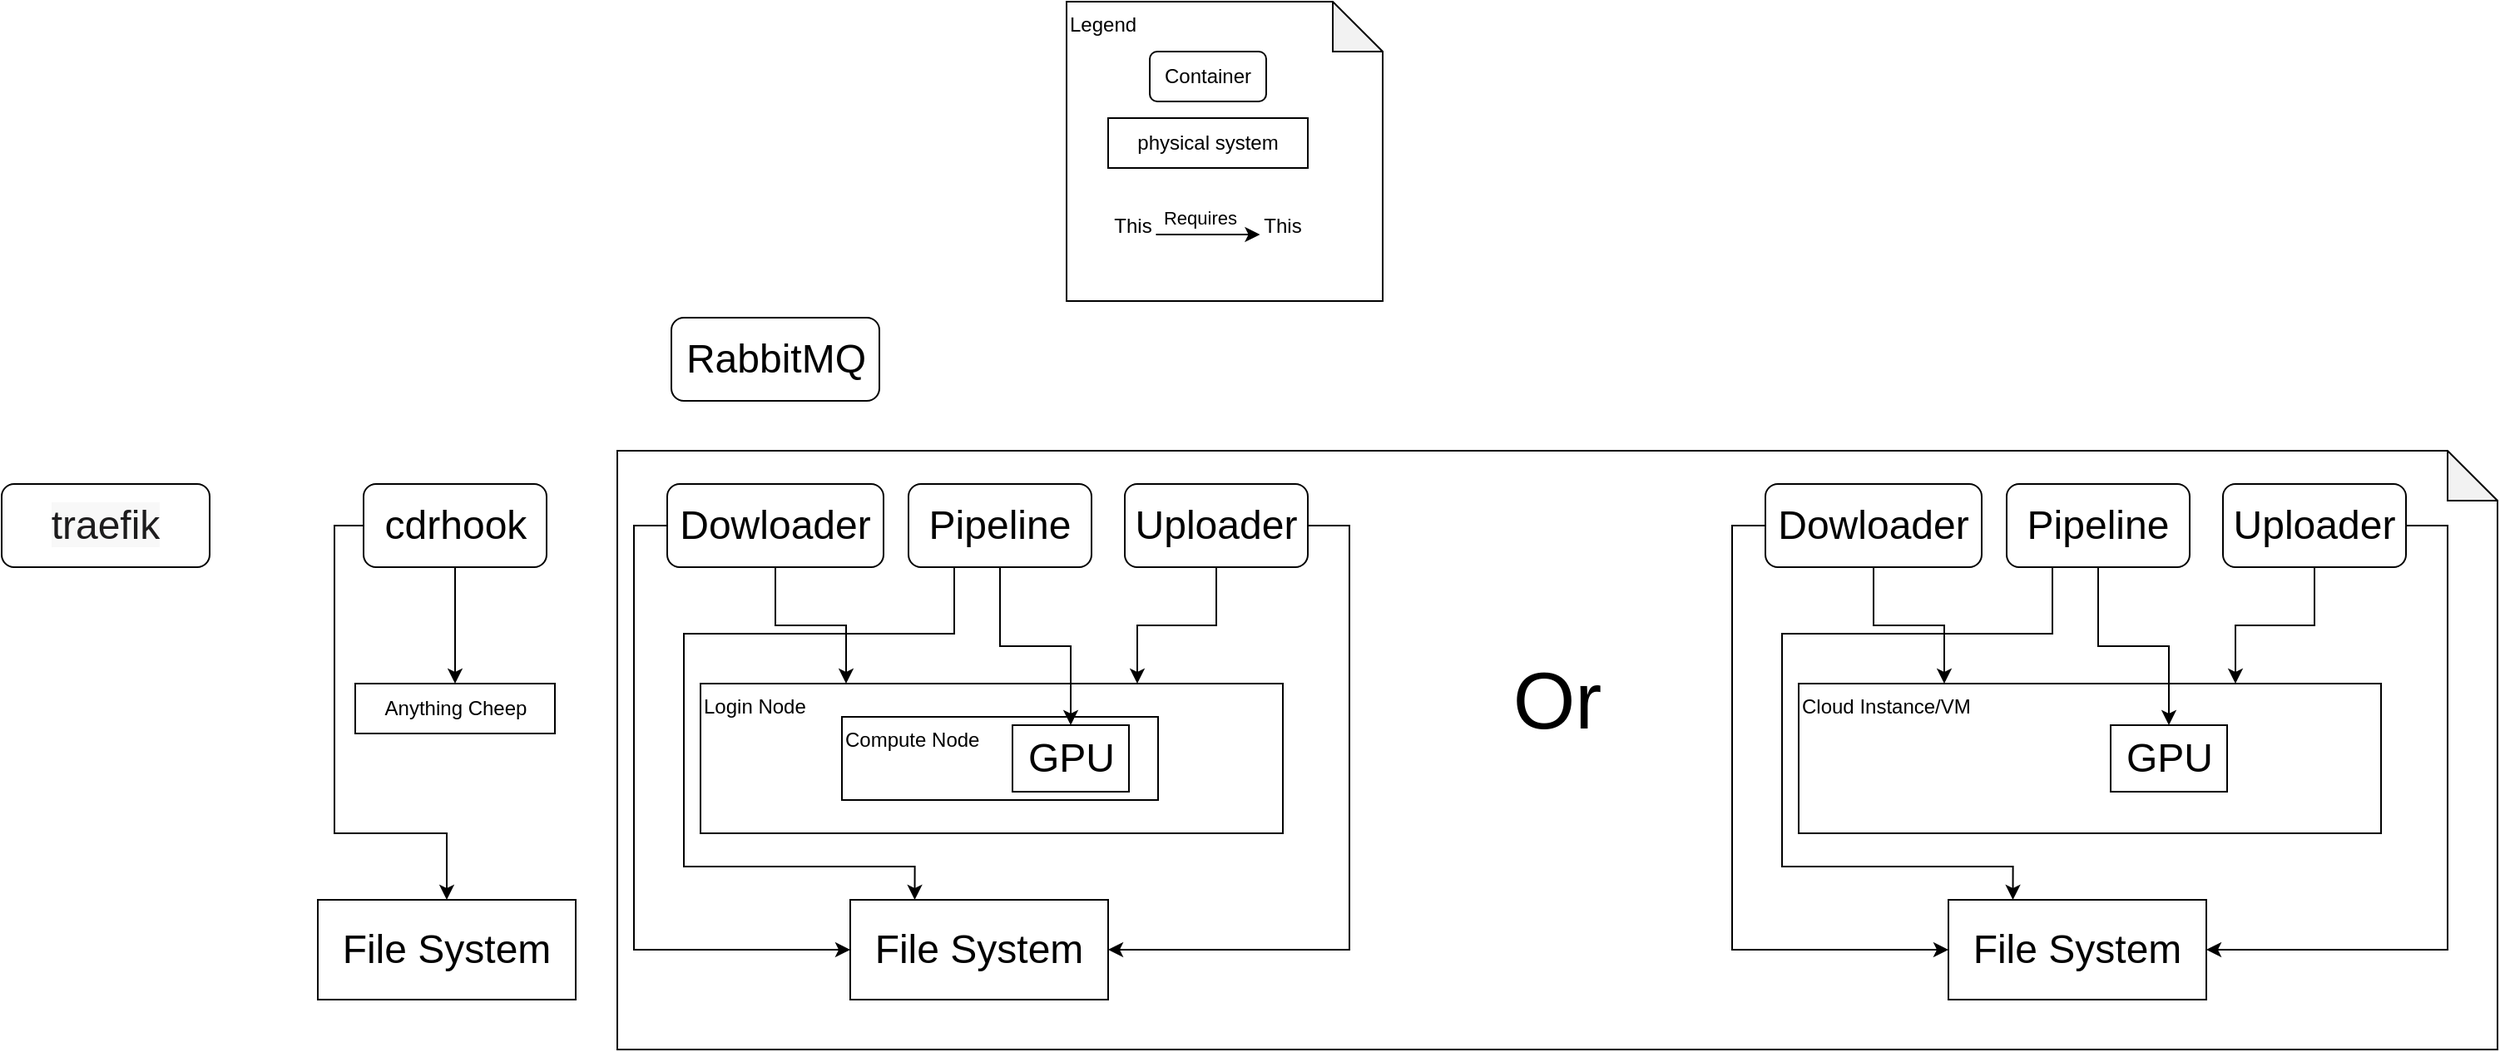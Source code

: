 <mxfile version="24.6.4" type="device">
  <diagram name="Page-1" id="JVnw2FR67qBZjyqMYff8">
    <mxGraphModel dx="1512" dy="826" grid="1" gridSize="10" guides="1" tooltips="1" connect="1" arrows="1" fold="1" page="1" pageScale="1" pageWidth="850" pageHeight="1100" math="0" shadow="0">
      <root>
        <mxCell id="0" />
        <mxCell id="1" parent="0" />
        <mxCell id="Kxtw-JTkK95rBpkAI2wY-21" value="" style="shape=note;whiteSpace=wrap;html=1;backgroundOutline=1;darkOpacity=0.05;" vertex="1" parent="1">
          <mxGeometry x="380" y="280" width="1130" height="360" as="geometry" />
        </mxCell>
        <mxCell id="lyeMticQFeOR1YeAm27Y-25" value="Legend" style="shape=note;whiteSpace=wrap;html=1;backgroundOutline=1;darkOpacity=0.05;align=left;verticalAlign=top;" parent="1" vertex="1">
          <mxGeometry x="650" y="10" width="190" height="180" as="geometry" />
        </mxCell>
        <mxCell id="lyeMticQFeOR1YeAm27Y-20" style="edgeStyle=orthogonalEdgeStyle;rounded=0;orthogonalLoop=1;jettySize=auto;html=1;entryX=0.5;entryY=0;entryDx=0;entryDy=0;" parent="1" source="lyeMticQFeOR1YeAm27Y-1" target="lyeMticQFeOR1YeAm27Y-7" edge="1">
          <mxGeometry relative="1" as="geometry">
            <Array as="points">
              <mxPoint x="210" y="325" />
              <mxPoint x="210" y="510" />
              <mxPoint x="278" y="510" />
            </Array>
          </mxGeometry>
        </mxCell>
        <mxCell id="Kxtw-JTkK95rBpkAI2wY-6" style="edgeStyle=orthogonalEdgeStyle;rounded=0;orthogonalLoop=1;jettySize=auto;html=1;entryX=0.5;entryY=0;entryDx=0;entryDy=0;" edge="1" parent="1" source="lyeMticQFeOR1YeAm27Y-1" target="Kxtw-JTkK95rBpkAI2wY-5">
          <mxGeometry relative="1" as="geometry" />
        </mxCell>
        <mxCell id="lyeMticQFeOR1YeAm27Y-1" value="cdrhook" style="rounded=1;whiteSpace=wrap;html=1;fontSize=24;" parent="1" vertex="1">
          <mxGeometry x="227.5" y="300" width="110" height="50" as="geometry" />
        </mxCell>
        <mxCell id="lyeMticQFeOR1YeAm27Y-17" style="edgeStyle=orthogonalEdgeStyle;rounded=0;orthogonalLoop=1;jettySize=auto;html=1;entryX=0;entryY=0.5;entryDx=0;entryDy=0;" parent="1" source="lyeMticQFeOR1YeAm27Y-2" target="lyeMticQFeOR1YeAm27Y-6" edge="1">
          <mxGeometry relative="1" as="geometry">
            <Array as="points">
              <mxPoint x="390" y="325" />
              <mxPoint x="390" y="580" />
            </Array>
          </mxGeometry>
        </mxCell>
        <mxCell id="Kxtw-JTkK95rBpkAI2wY-3" style="edgeStyle=orthogonalEdgeStyle;rounded=0;orthogonalLoop=1;jettySize=auto;html=1;entryX=0.25;entryY=0;entryDx=0;entryDy=0;" edge="1" parent="1" source="lyeMticQFeOR1YeAm27Y-2" target="Kxtw-JTkK95rBpkAI2wY-1">
          <mxGeometry relative="1" as="geometry" />
        </mxCell>
        <mxCell id="lyeMticQFeOR1YeAm27Y-2" value="Dowloader" style="rounded=1;whiteSpace=wrap;html=1;fontSize=24;" parent="1" vertex="1">
          <mxGeometry x="410" y="300" width="130" height="50" as="geometry" />
        </mxCell>
        <mxCell id="lyeMticQFeOR1YeAm27Y-18" style="edgeStyle=orthogonalEdgeStyle;rounded=0;orthogonalLoop=1;jettySize=auto;html=1;entryX=0.25;entryY=0;entryDx=0;entryDy=0;exitX=0.25;exitY=1;exitDx=0;exitDy=0;" parent="1" source="lyeMticQFeOR1YeAm27Y-3" target="lyeMticQFeOR1YeAm27Y-6" edge="1">
          <mxGeometry relative="1" as="geometry">
            <Array as="points">
              <mxPoint x="583" y="390" />
              <mxPoint x="420" y="390" />
              <mxPoint x="420" y="530" />
              <mxPoint x="559" y="530" />
            </Array>
          </mxGeometry>
        </mxCell>
        <mxCell id="lyeMticQFeOR1YeAm27Y-3" value="Pipeline" style="rounded=1;whiteSpace=wrap;html=1;fontSize=24;" parent="1" vertex="1">
          <mxGeometry x="555" y="300" width="110" height="50" as="geometry" />
        </mxCell>
        <mxCell id="lyeMticQFeOR1YeAm27Y-14" style="edgeStyle=orthogonalEdgeStyle;rounded=0;orthogonalLoop=1;jettySize=auto;html=1;entryX=1;entryY=0.5;entryDx=0;entryDy=0;" parent="1" source="lyeMticQFeOR1YeAm27Y-4" target="lyeMticQFeOR1YeAm27Y-6" edge="1">
          <mxGeometry relative="1" as="geometry">
            <Array as="points">
              <mxPoint x="820" y="325" />
              <mxPoint x="820" y="580" />
            </Array>
          </mxGeometry>
        </mxCell>
        <mxCell id="Kxtw-JTkK95rBpkAI2wY-4" style="edgeStyle=orthogonalEdgeStyle;rounded=0;orthogonalLoop=1;jettySize=auto;html=1;entryX=0.75;entryY=0;entryDx=0;entryDy=0;" edge="1" parent="1" source="lyeMticQFeOR1YeAm27Y-4" target="Kxtw-JTkK95rBpkAI2wY-1">
          <mxGeometry relative="1" as="geometry" />
        </mxCell>
        <mxCell id="lyeMticQFeOR1YeAm27Y-4" value="Uploader" style="rounded=1;whiteSpace=wrap;html=1;fontSize=24;" parent="1" vertex="1">
          <mxGeometry x="685" y="300" width="110" height="50" as="geometry" />
        </mxCell>
        <mxCell id="lyeMticQFeOR1YeAm27Y-5" value="RabbitMQ" style="rounded=1;whiteSpace=wrap;html=1;fontSize=24;" parent="1" vertex="1">
          <mxGeometry x="412.5" y="200" width="125" height="50" as="geometry" />
        </mxCell>
        <mxCell id="lyeMticQFeOR1YeAm27Y-6" value="File System" style="rounded=0;whiteSpace=wrap;html=1;fontSize=24;" parent="1" vertex="1">
          <mxGeometry x="520" y="550" width="155" height="60" as="geometry" />
        </mxCell>
        <mxCell id="lyeMticQFeOR1YeAm27Y-7" value="File System" style="rounded=0;whiteSpace=wrap;html=1;fontSize=24;" parent="1" vertex="1">
          <mxGeometry x="200" y="550" width="155" height="60" as="geometry" />
        </mxCell>
        <mxCell id="lyeMticQFeOR1YeAm27Y-9" value="Container" style="rounded=1;whiteSpace=wrap;html=1;" parent="1" vertex="1">
          <mxGeometry x="700" y="40" width="70" height="30" as="geometry" />
        </mxCell>
        <mxCell id="lyeMticQFeOR1YeAm27Y-10" value="physical system" style="rounded=0;whiteSpace=wrap;html=1;" parent="1" vertex="1">
          <mxGeometry x="675" y="80" width="120" height="30" as="geometry" />
        </mxCell>
        <mxCell id="lyeMticQFeOR1YeAm27Y-23" value="&lt;span style=&quot;color: rgb(29, 28, 29); font-family: Slack-Lato, Slack-Fractions, appleLogo, sans-serif; font-variant-ligatures: common-ligatures; orphans: 2; text-align: left; widows: 2; background-color: rgb(248, 248, 248); text-decoration-thickness: initial; text-decoration-style: initial; text-decoration-color: initial;&quot;&gt;&lt;font style=&quot;font-size: 24px;&quot;&gt;traefik&lt;/font&gt;&lt;/span&gt;" style="rounded=1;whiteSpace=wrap;html=1;fontSize=24;" parent="1" vertex="1">
          <mxGeometry x="10" y="300" width="125" height="50" as="geometry" />
        </mxCell>
        <mxCell id="lyeMticQFeOR1YeAm27Y-27" value="" style="endArrow=classic;html=1;rounded=0;" parent="1" edge="1">
          <mxGeometry width="50" height="50" relative="1" as="geometry">
            <mxPoint x="703.75" y="150" as="sourcePoint" />
            <mxPoint x="766.25" y="150" as="targetPoint" />
          </mxGeometry>
        </mxCell>
        <mxCell id="lyeMticQFeOR1YeAm27Y-28" value="Requires" style="edgeLabel;html=1;align=center;verticalAlign=middle;resizable=0;points=[];" parent="lyeMticQFeOR1YeAm27Y-27" vertex="1" connectable="0">
          <mxGeometry x="-0.31" y="-3" relative="1" as="geometry">
            <mxPoint x="4" y="-13" as="offset" />
          </mxGeometry>
        </mxCell>
        <mxCell id="lyeMticQFeOR1YeAm27Y-29" value="This" style="text;html=1;align=center;verticalAlign=middle;whiteSpace=wrap;rounded=0;" parent="1" vertex="1">
          <mxGeometry x="660" y="130" width="60" height="30" as="geometry" />
        </mxCell>
        <mxCell id="lyeMticQFeOR1YeAm27Y-30" value="This" style="text;html=1;align=center;verticalAlign=middle;whiteSpace=wrap;rounded=0;" parent="1" vertex="1">
          <mxGeometry x="750" y="130" width="60" height="30" as="geometry" />
        </mxCell>
        <mxCell id="Kxtw-JTkK95rBpkAI2wY-1" value="Login Node" style="rounded=0;whiteSpace=wrap;html=1;verticalAlign=top;align=left;" vertex="1" parent="1">
          <mxGeometry x="430" y="420" width="350" height="90" as="geometry" />
        </mxCell>
        <mxCell id="Kxtw-JTkK95rBpkAI2wY-2" value="Compute Node" style="rounded=0;whiteSpace=wrap;html=1;verticalAlign=top;align=left;" vertex="1" parent="1">
          <mxGeometry x="515" y="440" width="190" height="50" as="geometry" />
        </mxCell>
        <mxCell id="lyeMticQFeOR1YeAm27Y-8" value="GPU" style="rounded=0;whiteSpace=wrap;html=1;fontSize=24;" parent="1" vertex="1">
          <mxGeometry x="617.5" y="445" width="70" height="40" as="geometry" />
        </mxCell>
        <mxCell id="lyeMticQFeOR1YeAm27Y-19" style="edgeStyle=orthogonalEdgeStyle;rounded=0;orthogonalLoop=1;jettySize=auto;html=1;entryX=0.5;entryY=0;entryDx=0;entryDy=0;" parent="1" source="lyeMticQFeOR1YeAm27Y-3" target="lyeMticQFeOR1YeAm27Y-8" edge="1">
          <mxGeometry relative="1" as="geometry" />
        </mxCell>
        <mxCell id="Kxtw-JTkK95rBpkAI2wY-5" value="Anything Cheep" style="rounded=0;whiteSpace=wrap;html=1;" vertex="1" parent="1">
          <mxGeometry x="222.5" y="420" width="120" height="30" as="geometry" />
        </mxCell>
        <mxCell id="Kxtw-JTkK95rBpkAI2wY-7" value="Or" style="text;html=1;align=center;verticalAlign=middle;whiteSpace=wrap;rounded=0;fontSize=48;" vertex="1" parent="1">
          <mxGeometry x="915" y="415" width="60" height="30" as="geometry" />
        </mxCell>
        <mxCell id="Kxtw-JTkK95rBpkAI2wY-8" style="edgeStyle=orthogonalEdgeStyle;rounded=0;orthogonalLoop=1;jettySize=auto;html=1;entryX=0;entryY=0.5;entryDx=0;entryDy=0;" edge="1" source="Kxtw-JTkK95rBpkAI2wY-10" target="Kxtw-JTkK95rBpkAI2wY-16" parent="1">
          <mxGeometry relative="1" as="geometry">
            <Array as="points">
              <mxPoint x="1050" y="325" />
              <mxPoint x="1050" y="580" />
            </Array>
          </mxGeometry>
        </mxCell>
        <mxCell id="Kxtw-JTkK95rBpkAI2wY-9" style="edgeStyle=orthogonalEdgeStyle;rounded=0;orthogonalLoop=1;jettySize=auto;html=1;entryX=0.25;entryY=0;entryDx=0;entryDy=0;" edge="1" source="Kxtw-JTkK95rBpkAI2wY-10" target="Kxtw-JTkK95rBpkAI2wY-17" parent="1">
          <mxGeometry relative="1" as="geometry" />
        </mxCell>
        <mxCell id="Kxtw-JTkK95rBpkAI2wY-10" value="Dowloader" style="rounded=1;whiteSpace=wrap;html=1;fontSize=24;" vertex="1" parent="1">
          <mxGeometry x="1070" y="300" width="130" height="50" as="geometry" />
        </mxCell>
        <mxCell id="Kxtw-JTkK95rBpkAI2wY-11" style="edgeStyle=orthogonalEdgeStyle;rounded=0;orthogonalLoop=1;jettySize=auto;html=1;entryX=0.25;entryY=0;entryDx=0;entryDy=0;exitX=0.25;exitY=1;exitDx=0;exitDy=0;" edge="1" source="Kxtw-JTkK95rBpkAI2wY-12" target="Kxtw-JTkK95rBpkAI2wY-16" parent="1">
          <mxGeometry relative="1" as="geometry">
            <Array as="points">
              <mxPoint x="1243" y="390" />
              <mxPoint x="1080" y="390" />
              <mxPoint x="1080" y="530" />
              <mxPoint x="1219" y="530" />
            </Array>
          </mxGeometry>
        </mxCell>
        <mxCell id="Kxtw-JTkK95rBpkAI2wY-12" value="Pipeline" style="rounded=1;whiteSpace=wrap;html=1;fontSize=24;" vertex="1" parent="1">
          <mxGeometry x="1215" y="300" width="110" height="50" as="geometry" />
        </mxCell>
        <mxCell id="Kxtw-JTkK95rBpkAI2wY-13" style="edgeStyle=orthogonalEdgeStyle;rounded=0;orthogonalLoop=1;jettySize=auto;html=1;entryX=1;entryY=0.5;entryDx=0;entryDy=0;" edge="1" source="Kxtw-JTkK95rBpkAI2wY-15" target="Kxtw-JTkK95rBpkAI2wY-16" parent="1">
          <mxGeometry relative="1" as="geometry">
            <Array as="points">
              <mxPoint x="1480" y="325" />
              <mxPoint x="1480" y="580" />
            </Array>
          </mxGeometry>
        </mxCell>
        <mxCell id="Kxtw-JTkK95rBpkAI2wY-14" style="edgeStyle=orthogonalEdgeStyle;rounded=0;orthogonalLoop=1;jettySize=auto;html=1;entryX=0.75;entryY=0;entryDx=0;entryDy=0;" edge="1" source="Kxtw-JTkK95rBpkAI2wY-15" target="Kxtw-JTkK95rBpkAI2wY-17" parent="1">
          <mxGeometry relative="1" as="geometry" />
        </mxCell>
        <mxCell id="Kxtw-JTkK95rBpkAI2wY-15" value="Uploader" style="rounded=1;whiteSpace=wrap;html=1;fontSize=24;" vertex="1" parent="1">
          <mxGeometry x="1345" y="300" width="110" height="50" as="geometry" />
        </mxCell>
        <mxCell id="Kxtw-JTkK95rBpkAI2wY-16" value="File System" style="rounded=0;whiteSpace=wrap;html=1;fontSize=24;" vertex="1" parent="1">
          <mxGeometry x="1180" y="550" width="155" height="60" as="geometry" />
        </mxCell>
        <mxCell id="Kxtw-JTkK95rBpkAI2wY-17" value="Cloud Instance/VM" style="rounded=0;whiteSpace=wrap;html=1;verticalAlign=top;align=left;" vertex="1" parent="1">
          <mxGeometry x="1090" y="420" width="350" height="90" as="geometry" />
        </mxCell>
        <mxCell id="Kxtw-JTkK95rBpkAI2wY-19" value="GPU" style="rounded=0;whiteSpace=wrap;html=1;fontSize=24;" vertex="1" parent="1">
          <mxGeometry x="1277.5" y="445" width="70" height="40" as="geometry" />
        </mxCell>
        <mxCell id="Kxtw-JTkK95rBpkAI2wY-20" style="edgeStyle=orthogonalEdgeStyle;rounded=0;orthogonalLoop=1;jettySize=auto;html=1;entryX=0.5;entryY=0;entryDx=0;entryDy=0;" edge="1" source="Kxtw-JTkK95rBpkAI2wY-12" target="Kxtw-JTkK95rBpkAI2wY-19" parent="1">
          <mxGeometry relative="1" as="geometry" />
        </mxCell>
      </root>
    </mxGraphModel>
  </diagram>
</mxfile>
